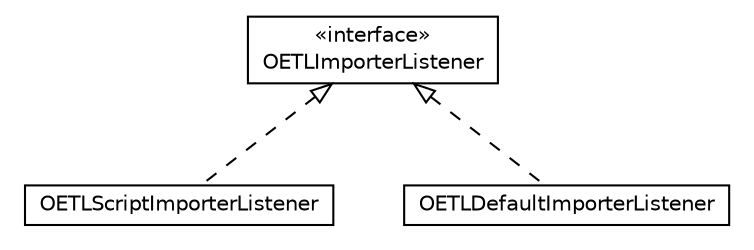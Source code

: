 #!/usr/local/bin/dot
#
# Class diagram 
# Generated by UMLGraph version R5_6-24-gf6e263 (http://www.umlgraph.org/)
#

digraph G {
	edge [fontname="Helvetica",fontsize=10,labelfontname="Helvetica",labelfontsize=10];
	node [fontname="Helvetica",fontsize=10,shape=plaintext];
	nodesep=0.25;
	ranksep=0.5;
	// com.orientechnologies.orient.etl.listener.OETLScriptImporterListener
	c754954 [label=<<table title="com.orientechnologies.orient.etl.listener.OETLScriptImporterListener" border="0" cellborder="1" cellspacing="0" cellpadding="2" port="p" href="./OETLScriptImporterListener.html">
		<tr><td><table border="0" cellspacing="0" cellpadding="1">
<tr><td align="center" balign="center"> OETLScriptImporterListener </td></tr>
		</table></td></tr>
		</table>>, URL="./OETLScriptImporterListener.html", fontname="Helvetica", fontcolor="black", fontsize=10.0];
	// com.orientechnologies.orient.etl.listener.OETLDefaultImporterListener
	c754955 [label=<<table title="com.orientechnologies.orient.etl.listener.OETLDefaultImporterListener" border="0" cellborder="1" cellspacing="0" cellpadding="2" port="p" href="./OETLDefaultImporterListener.html">
		<tr><td><table border="0" cellspacing="0" cellpadding="1">
<tr><td align="center" balign="center"> OETLDefaultImporterListener </td></tr>
		</table></td></tr>
		</table>>, URL="./OETLDefaultImporterListener.html", fontname="Helvetica", fontcolor="black", fontsize=10.0];
	// com.orientechnologies.orient.etl.listener.OETLImporterListener
	c754956 [label=<<table title="com.orientechnologies.orient.etl.listener.OETLImporterListener" border="0" cellborder="1" cellspacing="0" cellpadding="2" port="p" href="./OETLImporterListener.html">
		<tr><td><table border="0" cellspacing="0" cellpadding="1">
<tr><td align="center" balign="center"> &#171;interface&#187; </td></tr>
<tr><td align="center" balign="center"> OETLImporterListener </td></tr>
		</table></td></tr>
		</table>>, URL="./OETLImporterListener.html", fontname="Helvetica", fontcolor="black", fontsize=10.0];
	//com.orientechnologies.orient.etl.listener.OETLScriptImporterListener implements com.orientechnologies.orient.etl.listener.OETLImporterListener
	c754956:p -> c754954:p [dir=back,arrowtail=empty,style=dashed];
	//com.orientechnologies.orient.etl.listener.OETLDefaultImporterListener implements com.orientechnologies.orient.etl.listener.OETLImporterListener
	c754956:p -> c754955:p [dir=back,arrowtail=empty,style=dashed];
}

